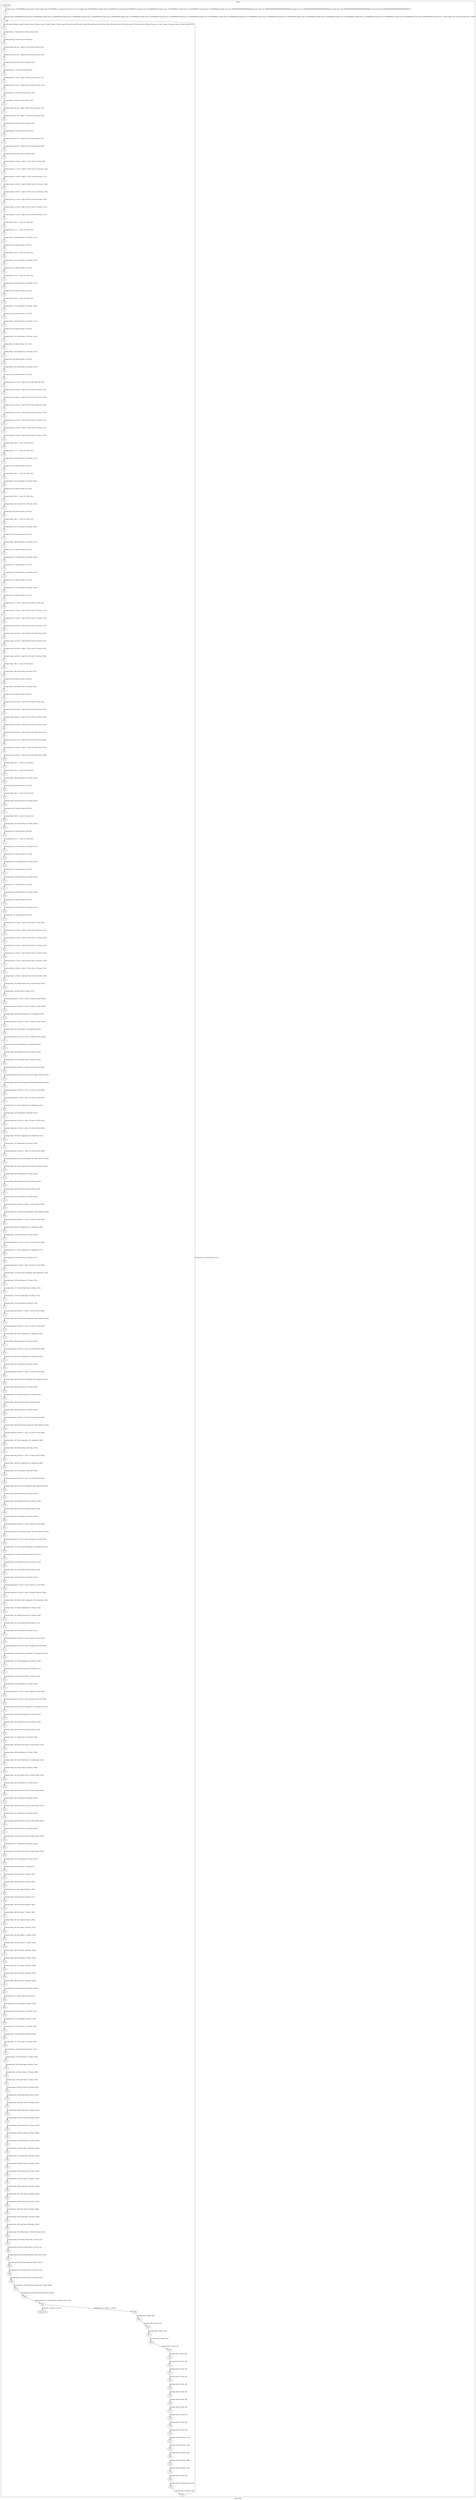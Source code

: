 digraph G {
label="Btor2XCFA";
subgraph cluster_0 {
label="main";
main_init[];
l1[];
l3[];
l4[];
l5[];
l6[];
l7[];
l8[];
l9[];
l10[];
l11[];
l12[];
l13[];
l14[];
l15[];
l16[];
l17[];
l18[];
l19[];
l20[];
l21[];
l22[];
l23[];
l24[];
l25[];
l26[];
l27[];
l28[];
l29[];
l30[];
l31[];
l32[];
l33[];
l34[];
l35[];
l36[];
l37[];
l38[];
l39[];
l40[];
l41[];
l42[];
l43[];
l44[];
l45[];
l46[];
l47[];
l48[];
l49[];
l50[];
l51[];
l52[];
l53[];
l54[];
l55[];
l56[];
l57[];
l58[];
l59[];
l60[];
l61[];
l62[];
l63[];
l64[];
l65[];
l66[];
l67[];
l68[];
l69[];
l70[];
l71[];
l72[];
l73[];
l74[];
l75[];
l76[];
l77[];
l78[];
l79[];
l80[];
l81[];
l82[];
l83[];
l84[];
l85[];
l86[];
l87[];
l88[];
l89[];
l90[];
l91[];
l92[];
l93[];
l94[];
l95[];
l96[];
l97[];
l98[];
l99[];
l100[];
l101[];
l102[];
l103[];
l104[];
l105[];
l106[];
l107[];
l108[];
l109[];
l110[];
l111[];
l112[];
l113[];
l114[];
l115[];
l116[];
l117[];
l118[];
l119[];
l120[];
l121[];
l122[];
l123[];
l124[];
l125[];
l126[];
l127[];
l128[];
l129[];
l130[];
l131[];
l132[];
l133[];
l134[];
l135[];
l136[];
l137[];
l138[];
l139[];
l140[];
l141[];
l142[];
l143[];
l144[];
l145[];
l146[];
l147[];
l148[];
l149[];
l150[];
l151[];
l152[];
l153[];
l154[];
l155[];
l156[];
l157[];
l158[];
l159[];
l160[];
l161[];
l162[];
l163[];
l164[];
l165[];
l166[];
l167[];
l168[];
l169[];
l170[];
l171[];
l172[];
l173[];
l174[];
l175[];
l176[];
l177[];
l178[];
l179[];
l180[];
l181[];
l182[];
l183[];
l184[];
l185[];
l186[];
l187[];
l188[];
l189[];
l190[];
l191[];
l192[];
l193[];
l194[];
l195[];
l196[];
l197[];
l198[];
l199[];
l200[];
l201[];
l202[];
l203[];
l204[];
l205[];
l206[];
l207[];
l208[];
l209[];
l210[];
l211[];
l212[];
l213[];
l214[];
l215[];
l216[];
l217[];
l218[];
l219[];
l220[];
l221[];
l222[];
l223[];
l224[];
l225[];
l226[];
l227[];
l228[];
l229[];
l230[];
l231[];
l232[];
l233[];
l234[];
l235[];
l236[];
l237[];
l238[];
l239[];
l240[];
l241[];
l242[];
l243[];
l244[];
l245[];
l246[];
l247[];
l248[];
l249[];
l250[];
l251[];
l252[];
l253[];
l254[];
l255[];
l256[];
l257[];
l258[];
l259[];
l260[];
l261[];
l262[];
l263[];
l264[];
l265[];
l266[];
l267[];
l268[];
l269[];
l270[];
l271[];
l272[];
l273[];
l274[];
l275[];
l276[];
l277[];
l278[];
l279[];
l280[];
l281[];
l282[];
l283[];
l284[];
l285[];
l286[];
l287[];
l288[];
l289[];
l290[];
l291[];
l292[];
l293[];
l294[];
l295[];
l296[];
l297[];
l298[];
l299[];
l300[];
l301[];
l302[];
l303[];
main_error[];
l304[];
l305[];
l306[];
l307[];
l308[];
l309[];
l310[];
l311[];
l312[];
l313[];
l314[];
l315[];
l316[];
l317[];
l318[];
l319[];
l320[];
l321[];
l322[];
l323[];
l324[];
l325[];
l326[];
l327[];
l328[];
main_init -> l1 [label="[(assign const_5 #b00000000),(assign const_50 #b0),(assign const_59 #b00000111),(assign const_62 #b11111111),(assign const_68 #b00000010),(assign const_76 #b00000110),(assign const_84 #b00000101),(assign const_108 #b00000100),(assign const_110 #b00000011),(assign const_113 #b00000001),(assign const_115 #b00000000),(assign const_125 #b000000000000000000000000),(assign const_187 #b00000000000000000000000000000001),(assign const_247 #b00000000000000000000000000000100),(assign const_259 #b00000000000000000000000000000000),(assign const_309 #b00000000000000000000000000000010)] "];
l3 -> l4 [label="[(havoc input_60),(havoc input_61),(havoc input_69),(havoc input_70),(havoc input_77),(havoc input_78),(havoc input_85),(havoc input_86),(havoc input_104),(havoc input_105),(havoc input_106),(havoc input_107),(havoc input_109),(havoc input_111),(havoc input_112),(havoc input_114),(havoc input_232)] "];
l4 -> l5 [label="[(assign binary_57 (bvand state_53 (bvnot state_55)))] "];
l5 -> l6 [label="[(assign binary_63 (bvxor const_59 state_6))] "];
l6 -> l7 [label="[(assign ternary_64 (ite (= input_61 #b1) const_62 binary_63))] "];
l7 -> l8 [label="[(assign ternary_65 (ite (= input_60 #b1) state_38 ternary_64))] "];
l8 -> l9 [label="[(assign binary_66 (bvxor const_59 ternary_65))] "];
l9 -> l10 [label="[(assign binary_71 (bvxor const_68 state_8))] "];
l10 -> l11 [label="[(assign ternary_72 (ite (= input_70 #b1) const_62 binary_71))] "];
l11 -> l12 [label="[(assign ternary_73 (ite (= input_69 #b1) state_38 ternary_72))] "];
l12 -> l13 [label="[(assign binary_74 (bvxor const_68 ternary_73))] "];
l13 -> l14 [label="[(assign binary_79 (bvxor const_76 state_10))] "];
l14 -> l15 [label="[(assign ternary_80 (ite (= input_78 #b1) const_62 binary_79))] "];
l15 -> l16 [label="[(assign ternary_81 (ite (= input_77 #b1) state_38 ternary_80))] "];
l16 -> l17 [label="[(assign binary_82 (bvxor const_76 ternary_81))] "];
l17 -> l18 [label="[(assign binary_87 (bvxor const_84 state_12))] "];
l18 -> l19 [label="[(assign ternary_88 (ite (= input_86 #b1) const_62 binary_87))] "];
l19 -> l20 [label="[(assign ternary_89 (ite (= input_85 #b1) state_38 ternary_88))] "];
l20 -> l21 [label="[(assign binary_90 (bvxor const_84 ternary_89))] "];
l21 -> l22 [label="[(assign ternary_116 (ite (= input_114 #b1) const_115 state_38))] "];
l22 -> l23 [label="[(assign ternary_117 (ite (= input_112 #b1) const_113 ternary_116))] "];
l23 -> l24 [label="[(assign ternary_118 (ite (= input_111 #b1) const_68 ternary_117))] "];
l24 -> l25 [label="[(assign ternary_119 (ite (= input_109 #b1) const_110 ternary_118))] "];
l25 -> l26 [label="[(assign ternary_120 (ite (= input_107 #b1) const_108 ternary_119))] "];
l26 -> l27 [label="[(assign ternary_121 (ite (= input_106 #b1) const_84 ternary_120))] "];
l27 -> l28 [label="[(assign ternary_122 (ite (= input_105 #b1) const_76 ternary_121))] "];
l28 -> l29 [label="[(assign ternary_123 (ite (= input_104 #b1) const_59 ternary_122))] "];
l29 -> l30 [label="[(assign binary_126 (++ const_125 state_40))] "];
l30 -> l31 [label="[(assign binary_127 (++ const_125 state_20))] "];
l31 -> l32 [label="[(assign binary_128 (bvsub binary_126 binary_127))] "];
l32 -> l33 [label="[(assign slice_129 (extract binary_128 0 8))] "];
l33 -> l34 [label="[(assign binary_130 (++ const_125 state_18))] "];
l34 -> l35 [label="[(assign binary_131 (bvsub binary_126 binary_130))] "];
l35 -> l36 [label="[(assign slice_132 (extract binary_131 0 8))] "];
l36 -> l37 [label="[(assign binary_133 (++ const_125 state_16))] "];
l37 -> l38 [label="[(assign binary_134 (bvsub binary_126 binary_133))] "];
l38 -> l39 [label="[(assign slice_135 (extract binary_134 0 8))] "];
l39 -> l40 [label="[(assign binary_136 (++ const_125 state_14))] "];
l40 -> l41 [label="[(assign binary_137 (bvsub binary_126 binary_136))] "];
l41 -> l42 [label="[(assign slice_138 (extract binary_137 0 8))] "];
l42 -> l43 [label="[(assign binary_139 (bvadd binary_126 binary_127))] "];
l43 -> l44 [label="[(assign slice_140 (extract binary_139 0 8))] "];
l44 -> l45 [label="[(assign binary_141 (bvadd binary_126 binary_130))] "];
l45 -> l46 [label="[(assign slice_142 (extract binary_141 0 8))] "];
l46 -> l47 [label="[(assign binary_143 (bvadd binary_126 binary_133))] "];
l47 -> l48 [label="[(assign slice_144 (extract binary_143 0 8))] "];
l48 -> l49 [label="[(assign binary_145 (bvadd binary_126 binary_136))] "];
l49 -> l50 [label="[(assign slice_146 (extract binary_145 0 8))] "];
l50 -> l51 [label="[(assign ternary_147 (ite (= input_61 #b1) slice_146 state_40))] "];
l51 -> l52 [label="[(assign ternary_148 (ite (= input_70 #b1) slice_144 ternary_147))] "];
l52 -> l53 [label="[(assign ternary_149 (ite (= input_78 #b1) slice_142 ternary_148))] "];
l53 -> l54 [label="[(assign ternary_150 (ite (= input_86 #b1) slice_140 ternary_149))] "];
l54 -> l55 [label="[(assign ternary_151 (ite (= input_60 #b1) slice_138 ternary_150))] "];
l55 -> l56 [label="[(assign ternary_152 (ite (= input_69 #b1) slice_135 ternary_151))] "];
l56 -> l57 [label="[(assign ternary_153 (ite (= input_77 #b1) slice_132 ternary_152))] "];
l57 -> l58 [label="[(assign ternary_154 (ite (= input_85 #b1) slice_129 ternary_153))] "];
l58 -> l59 [label="[(assign binary_156 (++ const_125 state_42))] "];
l59 -> l60 [label="[(assign binary_157 (++ const_125 state_28))] "];
l60 -> l61 [label="[(assign binary_158 (bvsub binary_156 binary_157))] "];
l61 -> l62 [label="[(assign slice_159 (extract binary_158 0 8))] "];
l62 -> l63 [label="[(assign binary_160 (++ const_125 state_26))] "];
l63 -> l64 [label="[(assign binary_161 (bvsub binary_156 binary_160))] "];
l64 -> l65 [label="[(assign slice_162 (extract binary_161 0 8))] "];
l65 -> l66 [label="[(assign binary_163 (++ const_125 state_24))] "];
l66 -> l67 [label="[(assign binary_164 (bvsub binary_156 binary_163))] "];
l67 -> l68 [label="[(assign slice_165 (extract binary_164 0 8))] "];
l68 -> l69 [label="[(assign binary_166 (++ const_125 state_22))] "];
l69 -> l70 [label="[(assign binary_167 (bvsub binary_156 binary_166))] "];
l70 -> l71 [label="[(assign slice_168 (extract binary_167 0 8))] "];
l71 -> l72 [label="[(assign binary_169 (bvadd binary_156 binary_157))] "];
l72 -> l73 [label="[(assign slice_170 (extract binary_169 0 8))] "];
l73 -> l74 [label="[(assign binary_171 (bvadd binary_156 binary_160))] "];
l74 -> l75 [label="[(assign slice_172 (extract binary_171 0 8))] "];
l75 -> l76 [label="[(assign binary_173 (bvadd binary_156 binary_163))] "];
l76 -> l77 [label="[(assign slice_174 (extract binary_173 0 8))] "];
l77 -> l78 [label="[(assign binary_175 (bvadd binary_156 binary_166))] "];
l78 -> l79 [label="[(assign slice_176 (extract binary_175 0 8))] "];
l79 -> l80 [label="[(assign ternary_177 (ite (= input_61 #b1) slice_176 state_42))] "];
l80 -> l81 [label="[(assign ternary_178 (ite (= input_70 #b1) slice_174 ternary_177))] "];
l81 -> l82 [label="[(assign ternary_179 (ite (= input_78 #b1) slice_172 ternary_178))] "];
l82 -> l83 [label="[(assign ternary_180 (ite (= input_86 #b1) slice_170 ternary_179))] "];
l83 -> l84 [label="[(assign ternary_181 (ite (= input_60 #b1) slice_168 ternary_180))] "];
l84 -> l85 [label="[(assign ternary_182 (ite (= input_69 #b1) slice_165 ternary_181))] "];
l85 -> l86 [label="[(assign ternary_183 (ite (= input_77 #b1) slice_162 ternary_182))] "];
l86 -> l87 [label="[(assign ternary_184 (ite (= input_85 #b1) slice_159 ternary_183))] "];
l87 -> l88 [label="[(assign binary_186 (++ const_125 state_44))] "];
l88 -> l89 [label="[(assign binary_188 (bvsub binary_186 const_187))] "];
l89 -> l90 [label="[(assign slice_189 (extract binary_188 0 8))] "];
l90 -> l91 [label="[(assign binary_190 (bvadd const_187 binary_186))] "];
l91 -> l92 [label="[(assign slice_191 (extract binary_190 0 8))] "];
l92 -> l93 [label="[(assign ternary_192 (ite (= input_61 #b1) slice_191 state_44))] "];
l93 -> l94 [label="[(assign ternary_193 (ite (= input_70 #b1) slice_191 ternary_192))] "];
l94 -> l95 [label="[(assign ternary_194 (ite (= input_78 #b1) slice_191 ternary_193))] "];
l95 -> l96 [label="[(assign ternary_195 (ite (= input_86 #b1) slice_191 ternary_194))] "];
l96 -> l97 [label="[(assign ternary_196 (ite (= input_60 #b1) slice_189 ternary_195))] "];
l97 -> l98 [label="[(assign ternary_197 (ite (= input_69 #b1) slice_189 ternary_196))] "];
l98 -> l99 [label="[(assign ternary_198 (ite (= input_77 #b1) slice_189 ternary_197))] "];
l99 -> l100 [label="[(assign ternary_199 (ite (= input_85 #b1) slice_189 ternary_198))] "];
l100 -> l101 [label="[(assign binary_201 (++ const_125 state_46))] "];
l101 -> l102 [label="[(assign binary_202 (++ const_125 state_36))] "];
l102 -> l103 [label="[(assign binary_203 (bvsub binary_201 binary_202))] "];
l103 -> l104 [label="[(assign slice_204 (extract binary_203 0 8))] "];
l104 -> l105 [label="[(assign binary_205 (++ const_125 state_34))] "];
l105 -> l106 [label="[(assign binary_206 (bvsub binary_201 binary_205))] "];
l106 -> l107 [label="[(assign slice_207 (extract binary_206 0 8))] "];
l107 -> l108 [label="[(assign binary_208 (++ const_125 state_32))] "];
l108 -> l109 [label="[(assign binary_209 (bvsub binary_201 binary_208))] "];
l109 -> l110 [label="[(assign slice_210 (extract binary_209 0 8))] "];
l110 -> l111 [label="[(assign binary_211 (++ const_125 state_30))] "];
l111 -> l112 [label="[(assign binary_212 (bvsub binary_201 binary_211))] "];
l112 -> l113 [label="[(assign slice_213 (extract binary_212 0 8))] "];
l113 -> l114 [label="[(assign binary_214 (bvadd binary_201 binary_202))] "];
l114 -> l115 [label="[(assign slice_215 (extract binary_214 0 8))] "];
l115 -> l116 [label="[(assign binary_216 (bvadd binary_201 binary_205))] "];
l116 -> l117 [label="[(assign slice_217 (extract binary_216 0 8))] "];
l117 -> l118 [label="[(assign binary_218 (bvadd binary_201 binary_208))] "];
l118 -> l119 [label="[(assign slice_219 (extract binary_218 0 8))] "];
l119 -> l120 [label="[(assign binary_220 (bvadd binary_201 binary_211))] "];
l120 -> l121 [label="[(assign slice_221 (extract binary_220 0 8))] "];
l121 -> l122 [label="[(assign ternary_222 (ite (= input_61 #b1) slice_221 state_46))] "];
l122 -> l123 [label="[(assign ternary_223 (ite (= input_70 #b1) slice_219 ternary_222))] "];
l123 -> l124 [label="[(assign ternary_224 (ite (= input_78 #b1) slice_217 ternary_223))] "];
l124 -> l125 [label="[(assign ternary_225 (ite (= input_86 #b1) slice_215 ternary_224))] "];
l125 -> l126 [label="[(assign ternary_226 (ite (= input_60 #b1) slice_213 ternary_225))] "];
l126 -> l127 [label="[(assign ternary_227 (ite (= input_69 #b1) slice_210 ternary_226))] "];
l127 -> l128 [label="[(assign ternary_228 (ite (= input_77 #b1) slice_207 ternary_227))] "];
l128 -> l129 [label="[(assign ternary_229 (ite (= input_85 #b1) slice_204 ternary_228))] "];
l129 -> l130 [label="[(assign binary_233 (bvand (bvnot state_51) (bvnot input_232)))] "];
l130 -> l131 [label="[(assign binary_235 (bvor state_53 input_232))] "];
l131 -> l132 [label="[(assign comparison_237 (ite (= const_115 binary_63) #b1 #b0))] "];
l132 -> l133 [label="[(assign comparison_238 (ite (= const_115 binary_71) #b1 #b0))] "];
l133 -> l134 [label="[(assign binary_239 (bvand comparison_237 comparison_238))] "];
l134 -> l135 [label="[(assign comparison_240 (ite (= const_115 binary_79) #b1 #b0))] "];
l135 -> l136 [label="[(assign binary_241 (bvand binary_239 comparison_240))] "];
l136 -> l137 [label="[(assign comparison_242 (ite (= const_115 binary_87) #b1 #b0))] "];
l137 -> l138 [label="[(assign binary_243 (bvand binary_241 comparison_242))] "];
l138 -> l139 [label="[(assign binary_244 (bvand (bvnot state_51) binary_243))] "];
l139 -> l140 [label="[(assign binary_245 (bvor (bvnot input_232) binary_244))] "];
l140 -> l141 [label="[(assign comparison_246 (ite (= binary_63 state_38) #b1 #b0))] "];
l141 -> l142 [label="[(assign comparison_248 (ite (bvule const_247 binary_186) #b1 #b0))] "];
l142 -> l143 [label="[(assign binary_249 (bvand comparison_246 (bvnot comparison_248)))] "];
l143 -> l144 [label="[(assign comparison_250 (ite (= const_115 state_14) #b1 #b0))] "];
l144 -> l145 [label="[(assign comparison_251 (ite (= const_115 state_42) #b1 #b0))] "];
l145 -> l146 [label="[(assign binary_252 (bvor comparison_250 comparison_251))] "];
l146 -> l147 [label="[(assign binary_253 (bvand binary_249 binary_252))] "];
l147 -> l148 [label="[(assign comparison_254 (ite (= const_115 state_22) #b1 #b0))] "];
l148 -> l149 [label="[(assign comparison_255 (ite (= const_115 state_40) #b1 #b0))] "];
l149 -> l150 [label="[(assign binary_256 (bvor comparison_254 comparison_255))] "];
l150 -> l151 [label="[(assign binary_257 (bvand binary_253 binary_256))] "];
l151 -> l152 [label="[(assign comparison_258 (ite (= const_115 state_30) #b1 #b0))] "];
l152 -> l153 [label="[(assign comparison_260 (ite (bvule binary_186 const_259) #b1 #b0))] "];
l153 -> l154 [label="[(assign binary_261 (bvor comparison_258 (bvnot comparison_260)))] "];
l154 -> l155 [label="[(assign binary_262 (bvand binary_257 binary_261))] "];
l155 -> l156 [label="[(assign binary_263 (bvand (bvnot state_51) binary_262))] "];
l156 -> l157 [label="[(assign binary_264 (bvor (bvnot input_61) binary_263))] "];
l157 -> l158 [label="[(assign binary_265 (bvand binary_245 binary_264))] "];
l158 -> l159 [label="[(assign comparison_266 (ite (= binary_71 state_38) #b1 #b0))] "];
l159 -> l160 [label="[(assign binary_267 (bvand (bvnot comparison_248) comparison_266))] "];
l160 -> l161 [label="[(assign comparison_268 (ite (= const_115 state_16) #b1 #b0))] "];
l161 -> l162 [label="[(assign binary_269 (bvor comparison_251 comparison_268))] "];
l162 -> l163 [label="[(assign binary_270 (bvand binary_267 binary_269))] "];
l163 -> l164 [label="[(assign comparison_271 (ite (= const_115 state_24) #b1 #b0))] "];
l164 -> l165 [label="[(assign binary_272 (bvor comparison_255 comparison_271))] "];
l165 -> l166 [label="[(assign binary_273 (bvand binary_270 binary_272))] "];
l166 -> l167 [label="[(assign comparison_274 (ite (= const_115 state_32) #b1 #b0))] "];
l167 -> l168 [label="[(assign binary_275 (bvor (bvnot comparison_260) comparison_274))] "];
l168 -> l169 [label="[(assign binary_276 (bvand binary_273 binary_275))] "];
l169 -> l170 [label="[(assign binary_277 (bvand (bvnot state_51) binary_276))] "];
l170 -> l171 [label="[(assign binary_278 (bvor (bvnot input_70) binary_277))] "];
l171 -> l172 [label="[(assign binary_279 (bvand binary_265 binary_278))] "];
l172 -> l173 [label="[(assign comparison_280 (ite (= binary_79 state_38) #b1 #b0))] "];
l173 -> l174 [label="[(assign binary_281 (bvand (bvnot comparison_248) comparison_280))] "];
l174 -> l175 [label="[(assign comparison_282 (ite (= const_115 state_18) #b1 #b0))] "];
l175 -> l176 [label="[(assign binary_283 (bvor comparison_251 comparison_282))] "];
l176 -> l177 [label="[(assign binary_284 (bvand binary_281 binary_283))] "];
l177 -> l178 [label="[(assign comparison_285 (ite (= const_115 state_26) #b1 #b0))] "];
l178 -> l179 [label="[(assign binary_286 (bvor comparison_255 comparison_285))] "];
l179 -> l180 [label="[(assign binary_287 (bvand binary_284 binary_286))] "];
l180 -> l181 [label="[(assign comparison_288 (ite (= const_115 state_34) #b1 #b0))] "];
l181 -> l182 [label="[(assign binary_289 (bvor (bvnot comparison_260) comparison_288))] "];
l182 -> l183 [label="[(assign binary_290 (bvand binary_287 binary_289))] "];
l183 -> l184 [label="[(assign binary_291 (bvand (bvnot state_51) binary_290))] "];
l184 -> l185 [label="[(assign binary_292 (bvor (bvnot input_78) binary_291))] "];
l185 -> l186 [label="[(assign binary_293 (bvand binary_279 binary_292))] "];
l186 -> l187 [label="[(assign comparison_294 (ite (= binary_87 state_38) #b1 #b0))] "];
l187 -> l188 [label="[(assign binary_295 (bvand (bvnot comparison_248) comparison_294))] "];
l188 -> l189 [label="[(assign comparison_296 (ite (= const_115 state_20) #b1 #b0))] "];
l189 -> l190 [label="[(assign binary_297 (bvor comparison_251 comparison_296))] "];
l190 -> l191 [label="[(assign binary_298 (bvand binary_295 binary_297))] "];
l191 -> l192 [label="[(assign comparison_299 (ite (= const_115 state_28) #b1 #b0))] "];
l192 -> l193 [label="[(assign binary_300 (bvor comparison_255 comparison_299))] "];
l193 -> l194 [label="[(assign binary_301 (bvand binary_298 binary_300))] "];
l194 -> l195 [label="[(assign comparison_302 (ite (= const_115 state_36) #b1 #b0))] "];
l195 -> l196 [label="[(assign binary_303 (bvor (bvnot comparison_260) comparison_302))] "];
l196 -> l197 [label="[(assign binary_304 (bvand binary_301 binary_303))] "];
l197 -> l198 [label="[(assign binary_305 (bvand (bvnot state_51) binary_304))] "];
l198 -> l199 [label="[(assign binary_306 (bvor (bvnot input_86) binary_305))] "];
l199 -> l200 [label="[(assign binary_307 (bvand binary_293 binary_306))] "];
l200 -> l201 [label="[(assign comparison_308 (ite (= const_62 binary_63) #b1 #b0))] "];
l201 -> l202 [label="[(assign comparison_310 (ite (bvule binary_186 const_309) #b1 #b0))] "];
l202 -> l203 [label="[(assign comparison_311 (ite (= const_259 binary_212) #b1 #b0))] "];
l203 -> l204 [label="[(assign binary_312 (bvor (bvnot comparison_310) comparison_311))] "];
l204 -> l205 [label="[(assign binary_313 (bvand comparison_308 binary_312))] "];
l205 -> l206 [label="[(assign binary_314 (bvand (bvnot state_51) binary_313))] "];
l206 -> l207 [label="[(assign binary_315 (bvor (bvnot input_60) binary_314))] "];
l207 -> l208 [label="[(assign binary_316 (bvand binary_307 binary_315))] "];
l208 -> l209 [label="[(assign comparison_317 (ite (= const_62 binary_71) #b1 #b0))] "];
l209 -> l210 [label="[(assign comparison_318 (ite (= const_259 binary_209) #b1 #b0))] "];
l210 -> l211 [label="[(assign binary_319 (bvor (bvnot comparison_310) comparison_318))] "];
l211 -> l212 [label="[(assign binary_320 (bvand comparison_317 binary_319))] "];
l212 -> l213 [label="[(assign binary_321 (bvand (bvnot state_51) binary_320))] "];
l213 -> l214 [label="[(assign binary_322 (bvor (bvnot input_69) binary_321))] "];
l214 -> l215 [label="[(assign binary_323 (bvand binary_316 binary_322))] "];
l215 -> l216 [label="[(assign comparison_324 (ite (= const_62 binary_79) #b1 #b0))] "];
l216 -> l217 [label="[(assign comparison_325 (ite (= const_259 binary_206) #b1 #b0))] "];
l217 -> l218 [label="[(assign binary_326 (bvor (bvnot comparison_310) comparison_325))] "];
l218 -> l219 [label="[(assign binary_327 (bvand comparison_324 binary_326))] "];
l219 -> l220 [label="[(assign binary_328 (bvand (bvnot state_51) binary_327))] "];
l220 -> l221 [label="[(assign binary_329 (bvor (bvnot input_77) binary_328))] "];
l221 -> l222 [label="[(assign binary_330 (bvand binary_323 binary_329))] "];
l222 -> l223 [label="[(assign comparison_331 (ite (= const_62 binary_87) #b1 #b0))] "];
l223 -> l224 [label="[(assign comparison_332 (ite (= const_259 binary_203) #b1 #b0))] "];
l224 -> l225 [label="[(assign binary_333 (bvor (bvnot comparison_310) comparison_332))] "];
l225 -> l226 [label="[(assign binary_334 (bvand comparison_331 binary_333))] "];
l226 -> l227 [label="[(assign binary_335 (bvand (bvnot state_51) binary_334))] "];
l227 -> l228 [label="[(assign binary_336 (bvor (bvnot input_85) binary_335))] "];
l228 -> l229 [label="[(assign binary_337 (bvand binary_330 binary_336))] "];
l229 -> l230 [label="[(assign binary_338 (bvor (bvnot state_51) (bvnot input_114)))] "];
l230 -> l231 [label="[(assign binary_339 (bvand binary_337 binary_338))] "];
l231 -> l232 [label="[(assign binary_340 (bvor (bvnot state_51) (bvnot input_112)))] "];
l232 -> l233 [label="[(assign binary_341 (bvand binary_339 binary_340))] "];
l233 -> l234 [label="[(assign binary_342 (bvor (bvnot state_51) (bvnot input_111)))] "];
l234 -> l235 [label="[(assign binary_343 (bvand binary_341 binary_342))] "];
l235 -> l236 [label="[(assign binary_344 (bvor (bvnot state_51) (bvnot input_109)))] "];
l236 -> l237 [label="[(assign binary_345 (bvand binary_343 binary_344))] "];
l237 -> l238 [label="[(assign binary_346 (bvor (bvnot state_51) (bvnot input_107)))] "];
l238 -> l239 [label="[(assign binary_347 (bvand binary_345 binary_346))] "];
l239 -> l240 [label="[(assign binary_348 (bvor (bvnot state_51) (bvnot input_106)))] "];
l240 -> l241 [label="[(assign binary_349 (bvand binary_347 binary_348))] "];
l241 -> l242 [label="[(assign binary_350 (bvor (bvnot state_51) (bvnot input_105)))] "];
l242 -> l243 [label="[(assign binary_351 (bvand binary_349 binary_350))] "];
l243 -> l244 [label="[(assign binary_352 (bvor (bvnot state_51) (bvnot input_104)))] "];
l244 -> l245 [label="[(assign binary_353 (bvand binary_351 binary_352))] "];
l245 -> l246 [label="[(assign binary_354 (bvor input_232 input_61))] "];
l246 -> l247 [label="[(assign binary_355 (bvor input_70 binary_354))] "];
l247 -> l248 [label="[(assign binary_356 (bvor input_78 binary_355))] "];
l248 -> l249 [label="[(assign binary_357 (bvor input_86 binary_356))] "];
l249 -> l250 [label="[(assign binary_358 (bvor input_60 binary_357))] "];
l250 -> l251 [label="[(assign binary_359 (bvor input_69 binary_358))] "];
l251 -> l252 [label="[(assign binary_360 (bvor input_77 binary_359))] "];
l252 -> l253 [label="[(assign binary_361 (bvor input_85 binary_360))] "];
l253 -> l254 [label="[(assign binary_362 (bvor input_114 binary_361))] "];
l254 -> l255 [label="[(assign binary_363 (bvor input_112 binary_362))] "];
l255 -> l256 [label="[(assign binary_364 (bvor input_111 binary_363))] "];
l256 -> l257 [label="[(assign binary_365 (bvor input_109 binary_364))] "];
l257 -> l258 [label="[(assign binary_366 (bvor input_107 binary_365))] "];
l258 -> l259 [label="[(assign binary_367 (bvor input_106 binary_366))] "];
l259 -> l260 [label="[(assign binary_368 (bvor input_105 binary_367))] "];
l260 -> l261 [label="[(assign binary_369 (bvor input_104 binary_368))] "];
l261 -> l262 [label="[(assign binary_370 (bvand binary_353 binary_369))] "];
l262 -> l263 [label="[(assign binary_371 (bvand input_232 input_61))] "];
l263 -> l264 [label="[(assign binary_372 (bvand input_70 binary_354))] "];
l264 -> l265 [label="[(assign binary_373 (bvor binary_371 binary_372))] "];
l265 -> l266 [label="[(assign binary_374 (bvand input_78 binary_355))] "];
l266 -> l267 [label="[(assign binary_375 (bvor binary_373 binary_374))] "];
l267 -> l268 [label="[(assign binary_376 (bvand input_86 binary_356))] "];
l268 -> l269 [label="[(assign binary_377 (bvor binary_375 binary_376))] "];
l269 -> l270 [label="[(assign binary_378 (bvand input_60 binary_357))] "];
l270 -> l271 [label="[(assign binary_379 (bvor binary_377 binary_378))] "];
l271 -> l272 [label="[(assign binary_380 (bvand input_69 binary_358))] "];
l272 -> l273 [label="[(assign binary_381 (bvor binary_379 binary_380))] "];
l273 -> l274 [label="[(assign binary_382 (bvand input_77 binary_359))] "];
l274 -> l275 [label="[(assign binary_383 (bvor binary_381 binary_382))] "];
l275 -> l276 [label="[(assign binary_384 (bvand input_85 binary_360))] "];
l276 -> l277 [label="[(assign binary_385 (bvor binary_383 binary_384))] "];
l277 -> l278 [label="[(assign binary_386 (bvand input_114 binary_361))] "];
l278 -> l279 [label="[(assign binary_387 (bvor binary_385 binary_386))] "];
l279 -> l280 [label="[(assign binary_388 (bvand input_112 binary_362))] "];
l280 -> l281 [label="[(assign binary_389 (bvor binary_387 binary_388))] "];
l281 -> l282 [label="[(assign binary_390 (bvand input_111 binary_363))] "];
l282 -> l283 [label="[(assign binary_391 (bvor binary_389 binary_390))] "];
l283 -> l284 [label="[(assign binary_392 (bvand input_109 binary_364))] "];
l284 -> l285 [label="[(assign binary_393 (bvor binary_391 binary_392))] "];
l285 -> l286 [label="[(assign binary_394 (bvand input_107 binary_365))] "];
l286 -> l287 [label="[(assign binary_395 (bvor binary_393 binary_394))] "];
l287 -> l288 [label="[(assign binary_396 (bvand input_106 binary_366))] "];
l288 -> l289 [label="[(assign binary_397 (bvor binary_395 binary_396))] "];
l289 -> l290 [label="[(assign binary_398 (bvand input_105 binary_367))] "];
l290 -> l291 [label="[(assign binary_399 (bvor binary_397 binary_398))] "];
l291 -> l292 [label="[(assign binary_400 (bvand input_104 binary_368))] "];
l292 -> l293 [label="[(assign binary_401 (bvor binary_399 binary_400))] "];
l293 -> l294 [label="[(assign binary_402 (bvand binary_370 (bvnot binary_401)))] "];
l294 -> l295 [label="[(assign binary_403 (bvand (bvnot state_51) state_53))] "];
l295 -> l296 [label="[(assign binary_404 (bvor (bvnot state_51) state_53))] "];
l296 -> l297 [label="[(assign binary_405 (bvand (bvnot binary_403) binary_404))] "];
l297 -> l298 [label="[(assign binary_406 (bvand binary_402 binary_405))] "];
l298 -> l299 [label="[(assign binary_407 (bvand binary_233 binary_235))] "];
l299 -> l300 [label="[(assign binary_408 (bvor binary_233 binary_235))] "];
l300 -> l301 [label="[(assign binary_409 (bvand (bvnot binary_407) binary_408))] "];
l301 -> l302 [label="[(assign binary_410 (bvand binary_406 binary_409))] "];
l302 -> l303 [label="[(assign binary_411 (bvand binary_410 (bvnot state_55)))] "];
l303 -> main_error [label="[(assume (= binary_57 #b1))] "];
l303 -> l304 [label="[(assume (not (= binary_57 #b1)))] "];
l304 -> l305 [label="[(assign state_6 binary_66)] "];
l305 -> l306 [label="[(assign state_8 binary_74)] "];
l306 -> l307 [label="[(assign state_10 binary_82)] "];
l307 -> l308 [label="[(assign state_12 binary_90)] "];
l308 -> l309 [label="[(assign state_14 state_14)] "];
l309 -> l310 [label="[(assign state_16 state_16)] "];
l310 -> l311 [label="[(assign state_18 state_18)] "];
l311 -> l312 [label="[(assign state_20 state_20)] "];
l312 -> l313 [label="[(assign state_22 state_22)] "];
l313 -> l314 [label="[(assign state_24 state_24)] "];
l314 -> l315 [label="[(assign state_26 state_26)] "];
l315 -> l316 [label="[(assign state_28 state_28)] "];
l316 -> l317 [label="[(assign state_30 state_30)] "];
l317 -> l318 [label="[(assign state_32 state_32)] "];
l318 -> l319 [label="[(assign state_34 state_34)] "];
l319 -> l320 [label="[(assign state_36 state_36)] "];
l320 -> l321 [label="[(assign state_38 ternary_123)] "];
l321 -> l322 [label="[(assign state_40 ternary_154)] "];
l322 -> l323 [label="[(assign state_42 ternary_184)] "];
l323 -> l324 [label="[(assign state_44 ternary_199)] "];
l324 -> l325 [label="[(assign state_46 ternary_229)] "];
l325 -> l326 [label="[(assign state_48 state_48)] "];
l326 -> l327 [label="[(assign state_51 (bvnot binary_233))] "];
l327 -> l328 [label="[(assign state_53 binary_235)] "];
l328 -> l3 [label="[(assign state_55 (bvnot binary_411))] "];
l1 -> l3 [label="[(assign state_6 #b00000000),(assign state_8 #b00000000),(assign state_10 #b00000000),(assign state_12 #b00000000),(assign state_14 #b00000000),(assign state_16 #b00000000),(assign state_18 #b00000000),(assign state_20 #b00000000),(assign state_22 #b00000000),(assign state_24 #b00000000),(assign state_26 #b00000000),(assign state_28 #b00000000),(assign state_30 #b00000000),(assign state_32 #b00000000),(assign state_34 #b00000000),(assign state_36 #b00000000),(assign state_38 #b00000000),(assign state_40 #b00000000),(assign state_42 #b00000000),(assign state_44 #b00000000),(assign state_46 #b00000000),(assign state_48 #b00000000),(assign state_51 #b0),(assign state_53 #b0),(assign state_55 #b0)] "];

}
}
